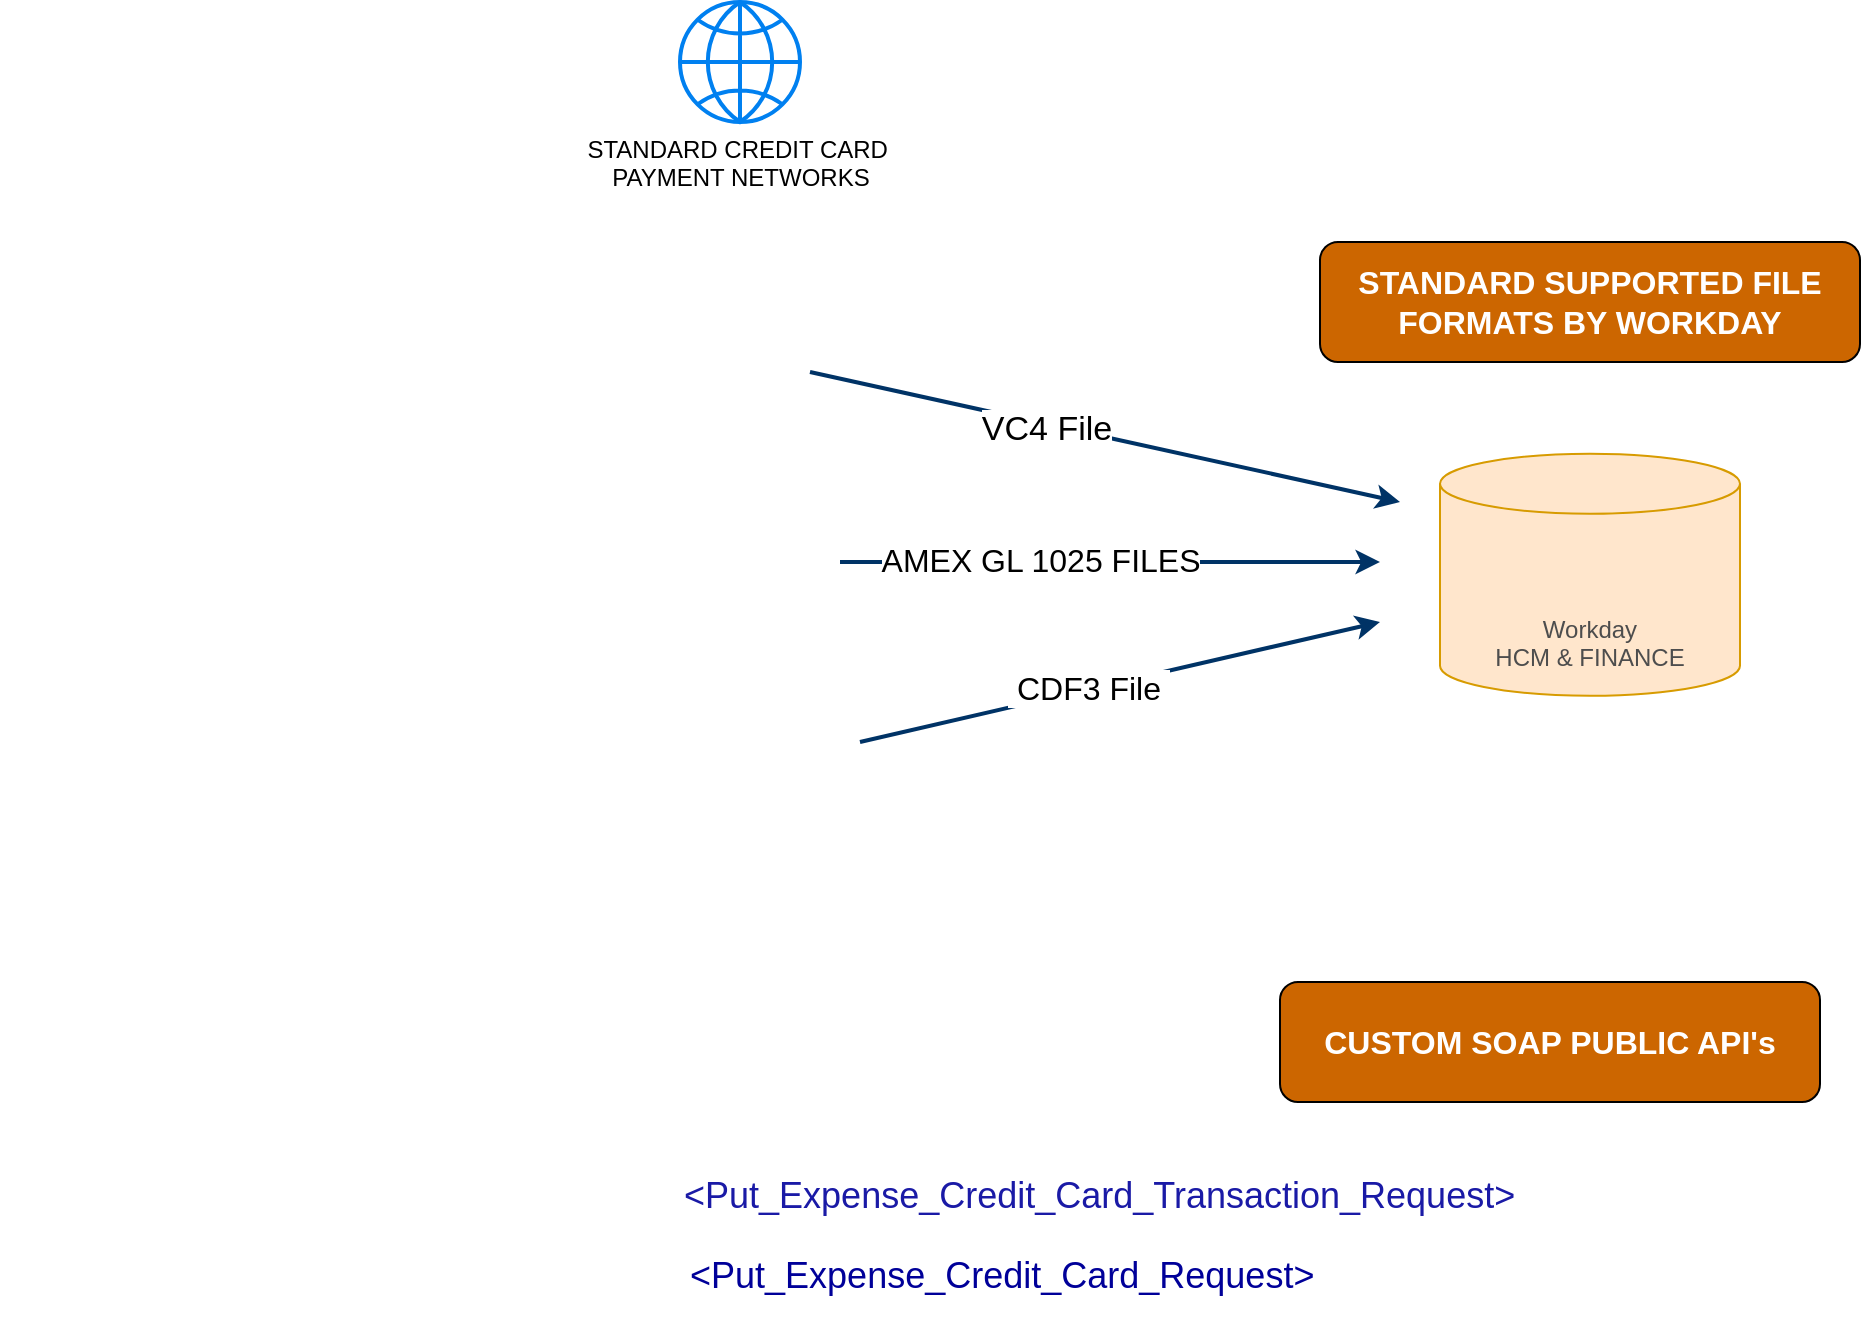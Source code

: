 <mxfile version="24.2.1" type="github">
  <diagram name="Page-1" id="EkX973uBJ4-KdEPocawQ">
    <mxGraphModel dx="584" dy="772" grid="1" gridSize="10" guides="1" tooltips="1" connect="1" arrows="1" fold="1" page="1" pageScale="1" pageWidth="850" pageHeight="1100" math="0" shadow="0">
      <root>
        <mxCell id="0" />
        <mxCell id="1" parent="0" />
        <mxCell id="zlEWBQCr5Uid9fLaf4PV-1" value="&lt;div&gt;&lt;font color=&quot;#4d4d4d&quot;&gt;&lt;br&gt;&lt;/font&gt;&lt;/div&gt;&lt;div&gt;&lt;font color=&quot;#4d4d4d&quot;&gt;&lt;br&gt;&lt;/font&gt;&lt;/div&gt;&lt;font color=&quot;#4d4d4d&quot;&gt;&lt;div&gt;&lt;font color=&quot;#4d4d4d&quot;&gt;&lt;br&gt;&lt;/font&gt;&lt;/div&gt;Workday&lt;/font&gt;&lt;div&gt;&lt;font color=&quot;#4d4d4d&quot;&gt;HCM &amp;amp; FINANCE&lt;/font&gt;&lt;/div&gt;" style="shape=cylinder3;whiteSpace=wrap;html=1;boundedLbl=1;backgroundOutline=1;size=15;fillColor=#ffe6cc;strokeColor=#d79b00;" parent="1" vertex="1">
          <mxGeometry x="1660" y="275.88" width="150" height="121" as="geometry" />
        </mxCell>
        <mxCell id="zlEWBQCr5Uid9fLaf4PV-2" value="" style="shape=image;verticalLabelPosition=bottom;labelBackgroundColor=default;verticalAlign=top;aspect=fixed;imageAspect=0;image=https://upload.wikimedia.org/wikipedia/commons/thumb/3/3b/Workday_Logo.png/1280px-Workday_Logo.png;" parent="1" vertex="1">
          <mxGeometry x="1690" y="311.88" width="90" height="34.95" as="geometry" />
        </mxCell>
        <mxCell id="zlEWBQCr5Uid9fLaf4PV-3" value="" style="shape=image;verticalLabelPosition=bottom;labelBackgroundColor=default;verticalAlign=top;aspect=fixed;imageAspect=0;image=https://www.soldo.com/wp-content/uploads/soldo-logo-1.png;" parent="1" vertex="1">
          <mxGeometry x="940.0" y="450" width="111.84" height="55.19" as="geometry" />
        </mxCell>
        <mxCell id="zlEWBQCr5Uid9fLaf4PV-4" value="" style="shape=image;html=1;verticalAlign=top;verticalLabelPosition=bottom;labelBackgroundColor=#ffffff;imageAspect=0;aspect=fixed;image=https://cdn3.iconfinder.com/data/icons/payment-method-1/64/_Mastercard-128.png" parent="1" vertex="1">
          <mxGeometry x="1280" y="390" width="70" height="70" as="geometry" />
        </mxCell>
        <mxCell id="zlEWBQCr5Uid9fLaf4PV-5" value="" style="shape=image;html=1;verticalAlign=top;verticalLabelPosition=bottom;labelBackgroundColor=#ffffff;imageAspect=0;aspect=fixed;image=https://cdn2.iconfinder.com/data/icons/social-media-and-payment/64/-69-128.png" parent="1" vertex="1">
          <mxGeometry x="1275" y="200" width="70" height="70" as="geometry" />
        </mxCell>
        <mxCell id="zlEWBQCr5Uid9fLaf4PV-6" value="" style="shape=image;html=1;verticalAlign=top;verticalLabelPosition=bottom;labelBackgroundColor=#ffffff;imageAspect=0;aspect=fixed;image=https://cdn4.iconfinder.com/data/icons/Primo_Icons/PNG/128x128/credit_card_amex.png" parent="1" vertex="1">
          <mxGeometry x="1265" y="289.36" width="80" height="80" as="geometry" />
        </mxCell>
        <mxCell id="zlEWBQCr5Uid9fLaf4PV-8" value="" style="endArrow=classic;html=1;rounded=0;exitX=1;exitY=0.5;exitDx=0;exitDy=0;strokeWidth=2;strokeColor=#003366;" parent="1" source="zlEWBQCr5Uid9fLaf4PV-5" edge="1">
          <mxGeometry width="50" height="50" relative="1" as="geometry">
            <mxPoint x="1410" y="420" as="sourcePoint" />
            <mxPoint x="1640" y="300" as="targetPoint" />
          </mxGeometry>
        </mxCell>
        <mxCell id="v0hhgzaseM2NColTYWPZ-3" value="&lt;font style=&quot;font-size: 17px;&quot;&gt;VC4 File&lt;/font&gt;" style="edgeLabel;html=1;align=center;verticalAlign=middle;resizable=0;points=[];" parent="zlEWBQCr5Uid9fLaf4PV-8" vertex="1" connectable="0">
          <mxGeometry x="-0.196" y="-3" relative="1" as="geometry">
            <mxPoint as="offset" />
          </mxGeometry>
        </mxCell>
        <mxCell id="zlEWBQCr5Uid9fLaf4PV-12" value="STANDARD CREDIT CARD&amp;nbsp;&lt;div&gt;PAYMENT NETWORKS&lt;/div&gt;" style="html=1;verticalLabelPosition=bottom;align=center;labelBackgroundColor=#ffffff;verticalAlign=top;strokeWidth=2;strokeColor=#0080F0;shadow=0;dashed=0;shape=mxgraph.ios7.icons.globe;" parent="1" vertex="1">
          <mxGeometry x="1280" y="50" width="60" height="60" as="geometry" />
        </mxCell>
        <mxCell id="zlEWBQCr5Uid9fLaf4PV-14" value="" style="endArrow=classic;html=1;rounded=0;strokeWidth=2;strokeColor=#003366;" parent="1" edge="1">
          <mxGeometry width="50" height="50" relative="1" as="geometry">
            <mxPoint x="1360" y="330" as="sourcePoint" />
            <mxPoint x="1630" y="330" as="targetPoint" />
          </mxGeometry>
        </mxCell>
        <mxCell id="v0hhgzaseM2NColTYWPZ-6" value="&lt;font style=&quot;font-size: 16px;&quot;&gt;AMEX GL 1025 FILES&lt;/font&gt;" style="edgeLabel;html=1;align=center;verticalAlign=middle;resizable=0;points=[];" parent="zlEWBQCr5Uid9fLaf4PV-14" vertex="1" connectable="0">
          <mxGeometry x="-0.481" y="-2" relative="1" as="geometry">
            <mxPoint x="30" y="-3" as="offset" />
          </mxGeometry>
        </mxCell>
        <mxCell id="zlEWBQCr5Uid9fLaf4PV-15" value="" style="endArrow=classic;html=1;rounded=0;strokeWidth=2;strokeColor=#003366;" parent="1" edge="1">
          <mxGeometry width="50" height="50" relative="1" as="geometry">
            <mxPoint x="1370" y="420" as="sourcePoint" />
            <mxPoint x="1630" y="360" as="targetPoint" />
          </mxGeometry>
        </mxCell>
        <mxCell id="v0hhgzaseM2NColTYWPZ-5" value="&lt;span style=&quot;font-size: 16px;&quot;&gt;&amp;nbsp;CDF3 File&amp;nbsp;&lt;/span&gt;" style="edgeLabel;html=1;align=center;verticalAlign=middle;resizable=0;points=[];" parent="zlEWBQCr5Uid9fLaf4PV-15" vertex="1" connectable="0">
          <mxGeometry x="-0.122" y="1" relative="1" as="geometry">
            <mxPoint as="offset" />
          </mxGeometry>
        </mxCell>
        <mxCell id="zlEWBQCr5Uid9fLaf4PV-16" value="&lt;font color=&quot;#ffffff&quot; style=&quot;font-size: 16px;&quot;&gt;&lt;b&gt;STANDARD SUPPORTED FILE FORMATS BY WORKDAY&lt;/b&gt;&lt;/font&gt;" style="rounded=1;whiteSpace=wrap;html=1;fillColor=#CC6600;" parent="1" vertex="1">
          <mxGeometry x="1600" y="170" width="270" height="60" as="geometry" />
        </mxCell>
        <mxCell id="v0hhgzaseM2NColTYWPZ-9" value="&lt;span style=&quot;color: rgb(26, 26, 166); font-style: normal; font-variant-ligatures: normal; font-variant-caps: normal; font-weight: 400; letter-spacing: normal; orphans: 2; text-align: start; text-indent: 0px; text-transform: none; widows: 2; word-spacing: 0px; -webkit-text-stroke-width: 0px; white-space: normal; text-decoration-thickness: initial; text-decoration-style: initial; text-decoration-color: initial; float: none; display: inline !important;&quot;&gt;&lt;font style=&quot;font-size: 18px;&quot;&gt;&amp;lt;Put_Expense_Credit_Card_Transaction_Request&amp;gt;&lt;/font&gt;&lt;/span&gt;" style="text;whiteSpace=wrap;html=1;fontFamily=Helvetica;fontSize=18;fontColor=#000099;" parent="1" vertex="1">
          <mxGeometry x="1280" y="630" width="340" height="40" as="geometry" />
        </mxCell>
        <mxCell id="v0hhgzaseM2NColTYWPZ-10" value="&lt;Put_Expense_Credit_Card_Request&gt;" style="text;whiteSpace=wrap;fontFamily=Helvetica;fontSize=18;fontColor=#000099;" parent="1" vertex="1">
          <mxGeometry x="1282.5" y="670" width="315" height="40" as="geometry" />
        </mxCell>
        <mxCell id="v0hhgzaseM2NColTYWPZ-11" value="&lt;font color=&quot;#ffffff&quot; style=&quot;font-size: 16px;&quot;&gt;&lt;b&gt;CUSTOM SOAP PUBLIC API&#39;s&lt;/b&gt;&lt;/font&gt;" style="rounded=1;whiteSpace=wrap;html=1;fillColor=#CC6600;" parent="1" vertex="1">
          <mxGeometry x="1580" y="540" width="270" height="60" as="geometry" />
        </mxCell>
      </root>
    </mxGraphModel>
  </diagram>
</mxfile>
